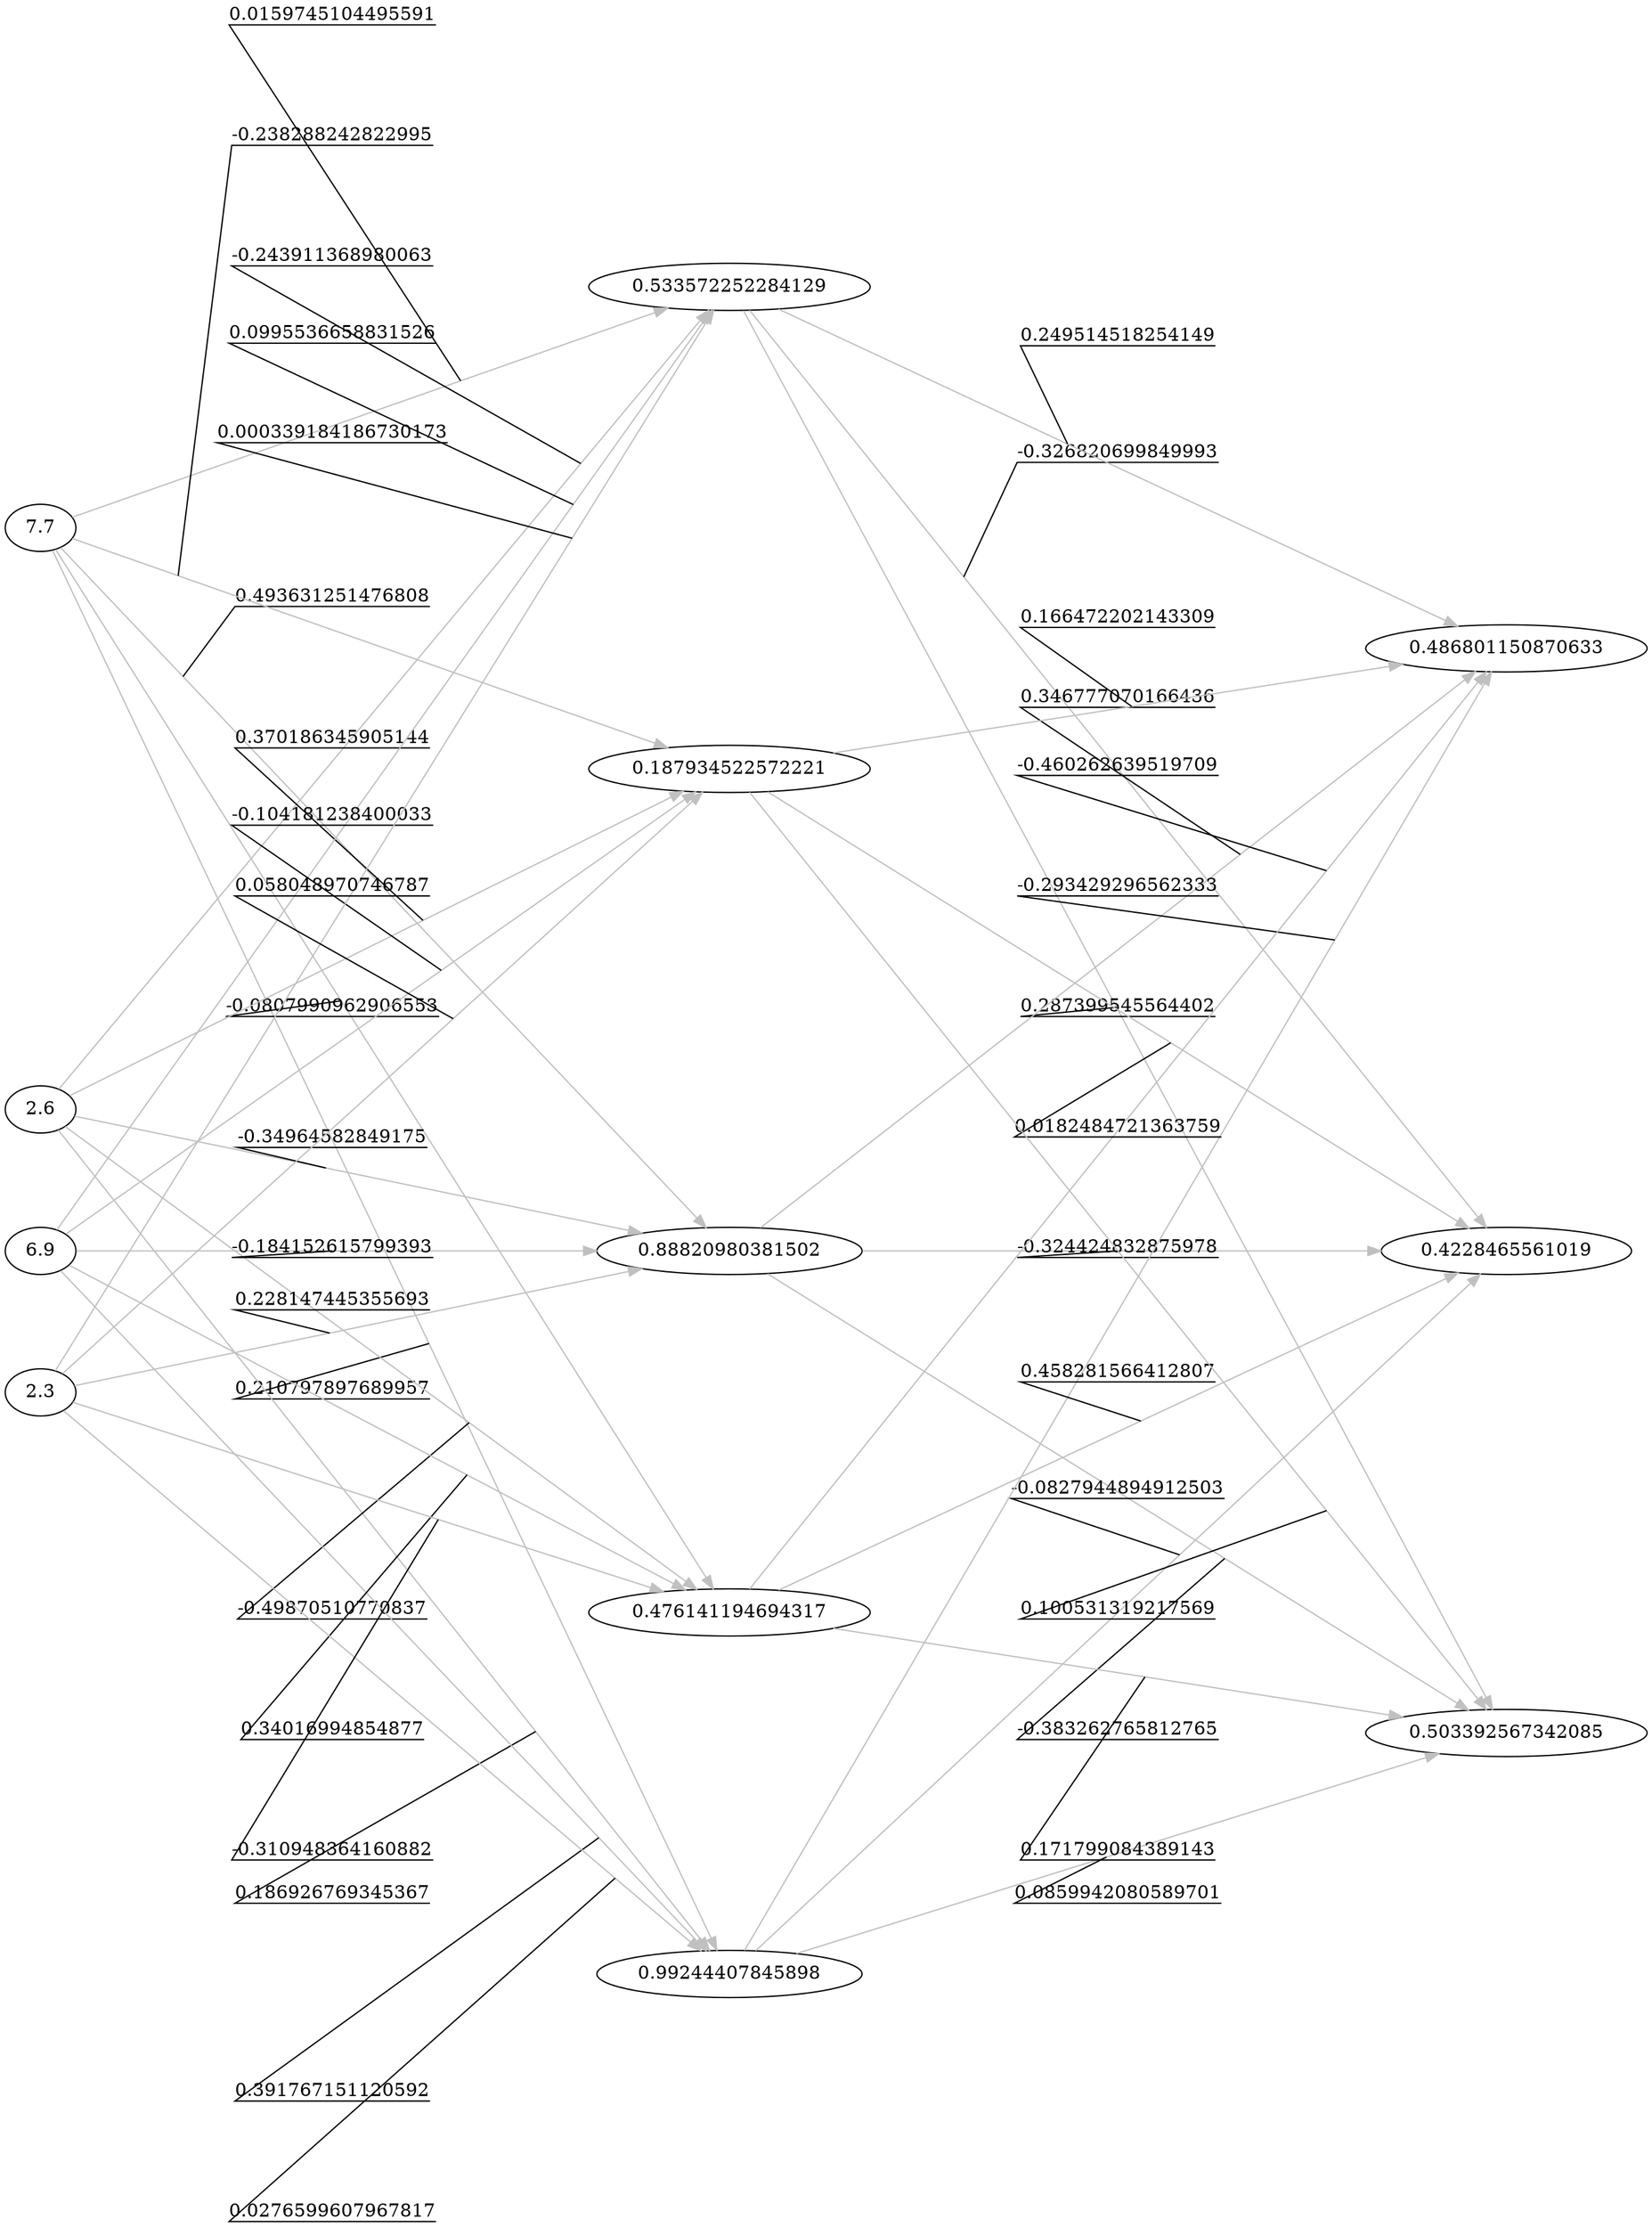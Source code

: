 digraph { 
rankdir=LR;
nodesep=1;
ranksep=3;
splines=line;
{ rank=same; "7.7" "2.6" "6.9" "2.3" ; }
{ rank=same; "0.533572252284129" "0.88820980381502" "0.99244407845898" "0.476141194694317" "0.187934522572221" "0.533572252284129" "0.88820980381502" "0.99244407845898" "0.476141194694317" "0.187934522572221" "0.533572252284129" "0.88820980381502" "0.99244407845898" "0.476141194694317" "0.187934522572221" "0.533572252284129" "0.88820980381502" "0.99244407845898" "0.476141194694317" "0.187934522572221" ; }
"7.7" -> "0.533572252284129" [label="0.0159745104495591" color="grey" decorate=true];
"7.7" -> "0.88820980381502" [label="0.493631251476808" color="grey" decorate=true];
"7.7" -> "0.99244407845898" [label="0.210797897689957" color="grey" decorate=true];
"7.7" -> "0.476141194694317" [label="-0.0807990962906553" color="grey" decorate=true];
"7.7" -> "0.187934522572221" [label="-0.238288242822995" color="grey" decorate=true];
"2.6" -> "0.533572252284129" [label="-0.243911368980063" color="grey" decorate=true];
"2.6" -> "0.88820980381502" [label="-0.34964582849175" color="grey" decorate=true];
"2.6" -> "0.99244407845898" [label="0.186926769345367" color="grey" decorate=true];
"2.6" -> "0.476141194694317" [label="-0.49870510770837" color="grey" decorate=true];
"2.6" -> "0.187934522572221" [label="0.370186345905144" color="grey" decorate=true];
"6.9" -> "0.533572252284129" [label="0.0995536658831526" color="grey" decorate=true];
"6.9" -> "0.88820980381502" [label="-0.184152615799393" color="grey" decorate=true];
"6.9" -> "0.99244407845898" [label="0.391767151120592" color="grey" decorate=true];
"6.9" -> "0.476141194694317" [label="0.34016994854877" color="grey" decorate=true];
"6.9" -> "0.187934522572221" [label="-0.104181238400033" color="grey" decorate=true];
"2.3" -> "0.533572252284129" [label="0.000339184186730173" color="grey" decorate=true];
"2.3" -> "0.88820980381502" [label="0.228147445355693" color="grey" decorate=true];
"2.3" -> "0.99244407845898" [label="0.0276599607967817" color="grey" decorate=true];
"2.3" -> "0.476141194694317" [label="-0.310948364160882" color="grey" decorate=true];
"2.3" -> "0.187934522572221" [label="0.058048970746787" color="grey" decorate=true];
{ rank=same; "0.4228465561019" "0.503392567342085" "0.486801150870633" "0.4228465561019" "0.503392567342085" "0.486801150870633" "0.4228465561019" "0.503392567342085" "0.486801150870633" "0.4228465561019" "0.503392567342085" "0.486801150870633" "0.4228465561019" "0.503392567342085" "0.486801150870633" ; }
"0.533572252284129" -> "0.4228465561019" [label="-0.326820699849993" color="grey" decorate=true];
"0.533572252284129" -> "0.503392567342085" [label="0.287399545564402" color="grey" decorate=true];
"0.533572252284129" -> "0.486801150870633" [label="0.249514518254149" color="grey" decorate=true];
"0.88820980381502" -> "0.4228465561019" [label="-0.324424832875978" color="grey" decorate=true];
"0.88820980381502" -> "0.503392567342085" [label="-0.383262765812765" color="grey" decorate=true];
"0.88820980381502" -> "0.486801150870633" [label="0.346777070166436" color="grey" decorate=true];
"0.99244407845898" -> "0.4228465561019" [label="-0.0827944894912503" color="grey" decorate=true];
"0.99244407845898" -> "0.503392567342085" [label="0.0859942080589701" color="grey" decorate=true];
"0.99244407845898" -> "0.486801150870633" [label="-0.293429296562333" color="grey" decorate=true];
"0.476141194694317" -> "0.4228465561019" [label="0.458281566412807" color="grey" decorate=true];
"0.476141194694317" -> "0.503392567342085" [label="0.171799084389143" color="grey" decorate=true];
"0.476141194694317" -> "0.486801150870633" [label="-0.460262639519709" color="grey" decorate=true];
"0.187934522572221" -> "0.4228465561019" [label="0.0182484721363759" color="grey" decorate=true];
"0.187934522572221" -> "0.503392567342085" [label="0.100531319217569" color="grey" decorate=true];
"0.187934522572221" -> "0.486801150870633" [label="0.166472202143309" color="grey" decorate=true];
}
